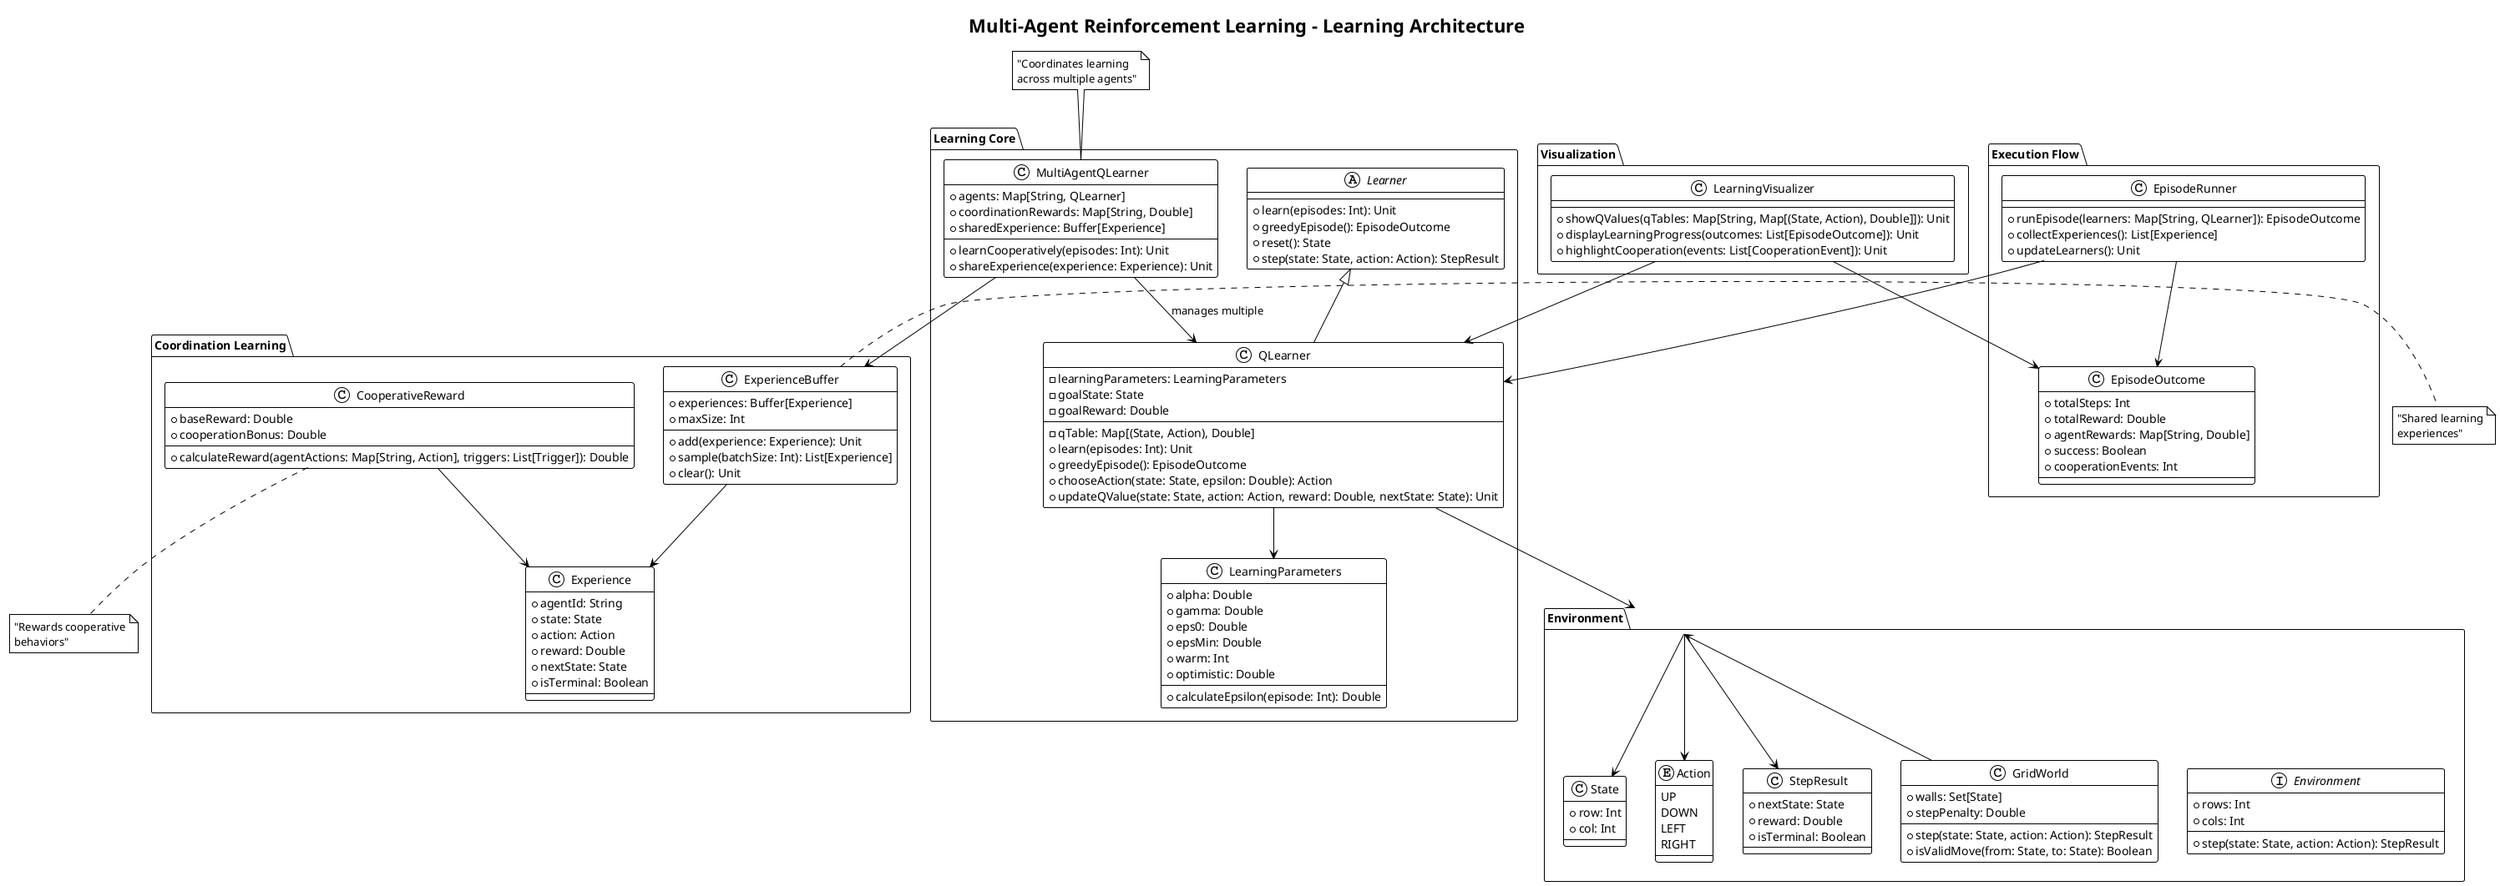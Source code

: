 @startuml MARL Learning Architecture
!theme plain
title Multi-Agent Reinforcement Learning - Learning Architecture

package "Learning Core" {
  abstract class Learner {
    +learn(episodes: Int): Unit
    +greedyEpisode(): EpisodeOutcome
    +reset(): State
    +step(state: State, action: Action): StepResult
  }
  
  class QLearner {
    -qTable: Map[(State, Action), Double]
    -learningParameters: LearningParameters
    -goalState: State
    -goalReward: Double
    +learn(episodes: Int): Unit
    +greedyEpisode(): EpisodeOutcome
    +chooseAction(state: State, epsilon: Double): Action
    +updateQValue(state: State, action: Action, reward: Double, nextState: State): Unit
  }
  
  class LearningParameters {
    +alpha: Double
    +gamma: Double
    +eps0: Double
    +epsMin: Double
    +warm: Int
    +optimistic: Double
    +calculateEpsilon(episode: Int): Double
  }
  
  class MultiAgentQLearner {
    +agents: Map[String, QLearner]
    +coordinationRewards: Map[String, Double]
    +sharedExperience: Buffer[Experience]
    +learnCooperatively(episodes: Int): Unit
    +shareExperience(experience: Experience): Unit
  }
}

package "Environment" {
  interface Environment {
    +rows: Int
    +cols: Int
    +step(state: State, action: Action): StepResult
  }
  
  class GridWorld {
    +walls: Set[State]
    +stepPenalty: Double
    +step(state: State, action: Action): StepResult
    +isValidMove(from: State, to: State): Boolean
  }
  
  class State {
    +row: Int
    +col: Int
  }
  
  enum Action {
    UP
    DOWN
    LEFT
    RIGHT
  }
  
  class StepResult {
    +nextState: State
    +reward: Double
    +isTerminal: Boolean
  }
}

package "Coordination Learning" {
  class CooperativeReward {
    +baseReward: Double
    +cooperationBonus: Double
    +calculateReward(agentActions: Map[String, Action], triggers: List[Trigger]): Double
  }
  
  class ExperienceBuffer {
    +experiences: Buffer[Experience]
    +maxSize: Int
    +add(experience: Experience): Unit
    +sample(batchSize: Int): List[Experience]
    +clear(): Unit
  }
  
  class Experience {
    +agentId: String
    +state: State
    +action: Action
    +reward: Double
    +nextState: State
    +isTerminal: Boolean
  }
}

package "Execution Flow" {
  class EpisodeRunner {
    +runEpisode(learners: Map[String, QLearner]): EpisodeOutcome
    +collectExperiences(): List[Experience]
    +updateLearners(): Unit
  }
  
  class EpisodeOutcome {
    +totalSteps: Int
    +totalReward: Double
    +agentRewards: Map[String, Double]
    +success: Boolean
    +cooperationEvents: Int
  }
}

package "Visualization" {
  class LearningVisualizer {
    +showQValues(qTables: Map[String, Map[(State, Action), Double]]): Unit
    +displayLearningProgress(outcomes: List[EpisodeOutcome]): Unit
    +highlightCooperation(events: List[CooperationEvent]): Unit
  }
}

' Relationships
Learner <|-- QLearner
QLearner --> LearningParameters
MultiAgentQLearner --> QLearner : "manages multiple"
QLearner --> Environment
GridWorld --> Environment
Environment --> State
Environment --> Action
Environment --> StepResult
MultiAgentQLearner --> ExperienceBuffer
ExperienceBuffer --> Experience
CooperativeReward --> Experience
EpisodeRunner --> QLearner
EpisodeRunner --> EpisodeOutcome
LearningVisualizer --> QLearner
LearningVisualizer --> EpisodeOutcome

note top of MultiAgentQLearner : "Coordinates learning\nacross multiple agents"
note right of ExperienceBuffer : "Shared learning\nexperiences"
note bottom of CooperativeReward : "Rewards cooperative\nbehaviors"

@enduml